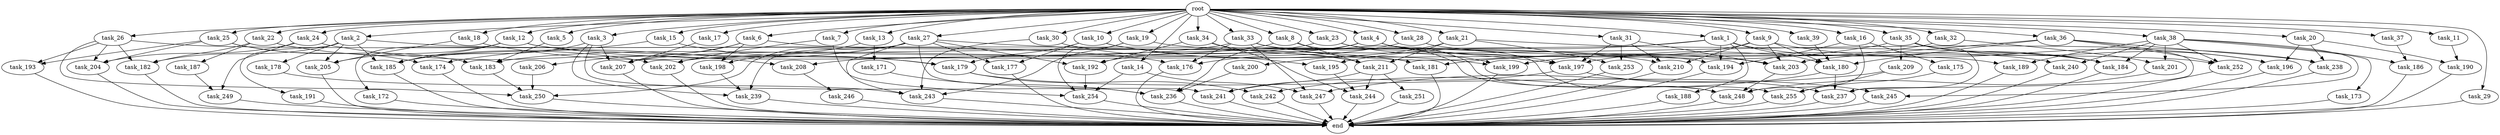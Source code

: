 digraph G {
  root [size="0.000000"];
  task_11 [size="1024.000000"];
  task_239 [size="1047972020224.000000"];
  task_185 [size="1632087572480.000000"];
  task_2 [size="1024.000000"];
  task_34 [size="1024.000000"];
  task_21 [size="1024.000000"];
  task_193 [size="996432412672.000000"];
  task_23 [size="1024.000000"];
  task_35 [size="1024.000000"];
  task_1 [size="1024.000000"];
  task_254 [size="1606317768704.000000"];
  task_33 [size="1024.000000"];
  task_176 [size="850403524608.000000"];
  task_14 [size="1024.000000"];
  task_206 [size="34359738368.000000"];
  task_178 [size="214748364800.000000"];
  task_3 [size="1024.000000"];
  task_249 [size="635655159808.000000"];
  task_236 [size="2018634629120.000000"];
  task_196 [size="1382979469312.000000"];
  task_187 [size="549755813888.000000"];
  task_203 [size="2121713844224.000000"];
  task_28 [size="1024.000000"];
  task_209 [size="214748364800.000000"];
  task_201 [size="1116691496960.000000"];
  task_22 [size="1024.000000"];
  task_242 [size="584115552256.000000"];
  task_5 [size="1024.000000"];
  task_188 [size="309237645312.000000"];
  task_255 [size="1717986918400.000000"];
  task_179 [size="1005022347264.000000"];
  task_173 [size="420906795008.000000"];
  end [size="0.000000"];
  task_183 [size="1700807049216.000000"];
  task_9 [size="1024.000000"];
  task_244 [size="1314259992576.000000"];
  task_250 [size="1520418422784.000000"];
  task_27 [size="1024.000000"];
  task_238 [size="1975684956160.000000"];
  task_195 [size="618475290624.000000"];
  task_20 [size="1024.000000"];
  task_182 [size="901943132160.000000"];
  task_199 [size="1554778161152.000000"];
  task_37 [size="1024.000000"];
  task_245 [size="455266533376.000000"];
  task_194 [size="755914244096.000000"];
  task_30 [size="1024.000000"];
  task_247 [size="1829656068096.000000"];
  task_198 [size="893353197568.000000"];
  task_252 [size="1975684956160.000000"];
  task_39 [size="1024.000000"];
  task_246 [size="858993459200.000000"];
  task_186 [size="455266533376.000000"];
  task_172 [size="858993459200.000000"];
  task_200 [size="858993459200.000000"];
  task_175 [size="309237645312.000000"];
  task_205 [size="1108101562368.000000"];
  task_251 [size="858993459200.000000"];
  task_202 [size="1073741824000.000000"];
  task_8 [size="1024.000000"];
  task_191 [size="214748364800.000000"];
  task_211 [size="1752346656768.000000"];
  task_24 [size="1024.000000"];
  task_31 [size="1024.000000"];
  task_12 [size="1024.000000"];
  task_32 [size="1024.000000"];
  task_189 [size="970662608896.000000"];
  task_171 [size="858993459200.000000"];
  task_243 [size="1735166787584.000000"];
  task_10 [size="1024.000000"];
  task_210 [size="1864015806464.000000"];
  task_29 [size="1024.000000"];
  task_241 [size="1546188226560.000000"];
  task_204 [size="1211180777472.000000"];
  task_208 [size="523986010112.000000"];
  task_192 [size="1425929142272.000000"];
  task_4 [size="1024.000000"];
  task_13 [size="1024.000000"];
  task_36 [size="1024.000000"];
  task_16 [size="1024.000000"];
  task_181 [size="249108103168.000000"];
  task_15 [size="1024.000000"];
  task_174 [size="1554778161152.000000"];
  task_253 [size="1554778161152.000000"];
  task_248 [size="2319282339840.000000"];
  task_18 [size="1024.000000"];
  task_26 [size="1024.000000"];
  task_180 [size="1451698946048.000000"];
  task_25 [size="1024.000000"];
  task_19 [size="1024.000000"];
  task_207 [size="936302870528.000000"];
  task_197 [size="2637109919744.000000"];
  task_38 [size="1024.000000"];
  task_184 [size="1803886264320.000000"];
  task_17 [size="1024.000000"];
  task_190 [size="936302870528.000000"];
  task_237 [size="2010044694528.000000"];
  task_240 [size="635655159808.000000"];
  task_6 [size="1024.000000"];
  task_7 [size="1024.000000"];
  task_177 [size="1245540515840.000000"];

  root -> task_11 [size="1.000000"];
  root -> task_28 [size="1.000000"];
  root -> task_10 [size="1.000000"];
  root -> task_20 [size="1.000000"];
  root -> task_2 [size="1.000000"];
  root -> task_4 [size="1.000000"];
  root -> task_13 [size="1.000000"];
  root -> task_39 [size="1.000000"];
  root -> task_21 [size="1.000000"];
  root -> task_16 [size="1.000000"];
  root -> task_22 [size="1.000000"];
  root -> task_15 [size="1.000000"];
  root -> task_36 [size="1.000000"];
  root -> task_33 [size="1.000000"];
  root -> task_1 [size="1.000000"];
  root -> task_5 [size="1.000000"];
  root -> task_14 [size="1.000000"];
  root -> task_18 [size="1.000000"];
  root -> task_26 [size="1.000000"];
  root -> task_6 [size="1.000000"];
  root -> task_25 [size="1.000000"];
  root -> task_24 [size="1.000000"];
  root -> task_9 [size="1.000000"];
  root -> task_23 [size="1.000000"];
  root -> task_3 [size="1.000000"];
  root -> task_19 [size="1.000000"];
  root -> task_27 [size="1.000000"];
  root -> task_35 [size="1.000000"];
  root -> task_38 [size="1.000000"];
  root -> task_17 [size="1.000000"];
  root -> task_31 [size="1.000000"];
  root -> task_12 [size="1.000000"];
  root -> task_32 [size="1.000000"];
  root -> task_34 [size="1.000000"];
  root -> task_37 [size="1.000000"];
  root -> task_30 [size="1.000000"];
  root -> task_8 [size="1.000000"];
  root -> task_7 [size="1.000000"];
  root -> task_29 [size="1.000000"];
  task_11 -> task_190 [size="75497472.000000"];
  task_239 -> end [size="1.000000"];
  task_185 -> end [size="1.000000"];
  task_2 -> task_191 [size="209715200.000000"];
  task_2 -> task_185 [size="209715200.000000"];
  task_2 -> task_178 [size="209715200.000000"];
  task_2 -> task_182 [size="209715200.000000"];
  task_2 -> task_205 [size="209715200.000000"];
  task_2 -> task_176 [size="209715200.000000"];
  task_34 -> task_244 [size="33554432.000000"];
  task_34 -> task_211 [size="33554432.000000"];
  task_34 -> task_192 [size="33554432.000000"];
  task_21 -> task_211 [size="838860800.000000"];
  task_21 -> task_200 [size="838860800.000000"];
  task_21 -> task_253 [size="838860800.000000"];
  task_21 -> task_184 [size="838860800.000000"];
  task_193 -> end [size="1.000000"];
  task_23 -> task_199 [size="679477248.000000"];
  task_23 -> task_192 [size="679477248.000000"];
  task_23 -> task_248 [size="679477248.000000"];
  task_35 -> task_196 [size="209715200.000000"];
  task_35 -> task_181 [size="209715200.000000"];
  task_35 -> task_209 [size="209715200.000000"];
  task_35 -> task_237 [size="209715200.000000"];
  task_35 -> task_184 [size="209715200.000000"];
  task_1 -> task_180 [size="301989888.000000"];
  task_1 -> task_188 [size="301989888.000000"];
  task_1 -> task_195 [size="301989888.000000"];
  task_1 -> task_194 [size="301989888.000000"];
  task_1 -> task_202 [size="301989888.000000"];
  task_1 -> task_184 [size="301989888.000000"];
  task_254 -> end [size="1.000000"];
  task_33 -> task_203 [size="411041792.000000"];
  task_33 -> task_176 [size="411041792.000000"];
  task_33 -> task_183 [size="411041792.000000"];
  task_33 -> task_247 [size="411041792.000000"];
  task_33 -> task_248 [size="411041792.000000"];
  task_176 -> end [size="1.000000"];
  task_14 -> task_247 [size="536870912.000000"];
  task_14 -> task_254 [size="536870912.000000"];
  task_206 -> task_250 [size="134217728.000000"];
  task_178 -> task_243 [size="301989888.000000"];
  task_3 -> task_207 [size="134217728.000000"];
  task_3 -> task_239 [size="134217728.000000"];
  task_3 -> task_185 [size="134217728.000000"];
  task_3 -> task_241 [size="134217728.000000"];
  task_249 -> end [size="1.000000"];
  task_236 -> end [size="1.000000"];
  task_196 -> end [size="1.000000"];
  task_187 -> task_249 [size="411041792.000000"];
  task_203 -> task_248 [size="838860800.000000"];
  task_28 -> task_176 [size="209715200.000000"];
  task_28 -> task_240 [size="209715200.000000"];
  task_209 -> task_247 [size="838860800.000000"];
  task_209 -> task_255 [size="838860800.000000"];
  task_201 -> task_248 [size="33554432.000000"];
  task_22 -> task_202 [size="536870912.000000"];
  task_22 -> task_187 [size="536870912.000000"];
  task_22 -> task_182 [size="536870912.000000"];
  task_242 -> end [size="1.000000"];
  task_5 -> task_183 [size="411041792.000000"];
  task_188 -> end [size="1.000000"];
  task_255 -> end [size="1.000000"];
  task_179 -> task_242 [size="33554432.000000"];
  task_179 -> task_245 [size="33554432.000000"];
  task_173 -> end [size="1.000000"];
  task_183 -> task_250 [size="536870912.000000"];
  task_9 -> task_199 [size="301989888.000000"];
  task_9 -> task_196 [size="301989888.000000"];
  task_9 -> task_180 [size="301989888.000000"];
  task_9 -> task_210 [size="301989888.000000"];
  task_9 -> task_203 [size="301989888.000000"];
  task_244 -> end [size="1.000000"];
  task_250 -> end [size="1.000000"];
  task_27 -> task_250 [size="679477248.000000"];
  task_27 -> task_239 [size="679477248.000000"];
  task_27 -> task_174 [size="679477248.000000"];
  task_27 -> task_192 [size="679477248.000000"];
  task_27 -> task_197 [size="679477248.000000"];
  task_27 -> task_243 [size="679477248.000000"];
  task_27 -> task_236 [size="679477248.000000"];
  task_27 -> task_177 [size="679477248.000000"];
  task_238 -> end [size="1.000000"];
  task_195 -> task_244 [size="411041792.000000"];
  task_20 -> task_196 [size="838860800.000000"];
  task_20 -> task_238 [size="838860800.000000"];
  task_20 -> task_190 [size="838860800.000000"];
  task_182 -> end [size="1.000000"];
  task_199 -> end [size="1.000000"];
  task_37 -> task_186 [size="33554432.000000"];
  task_245 -> end [size="1.000000"];
  task_194 -> end [size="1.000000"];
  task_30 -> task_243 [size="301989888.000000"];
  task_30 -> task_195 [size="301989888.000000"];
  task_247 -> end [size="1.000000"];
  task_198 -> task_239 [size="209715200.000000"];
  task_252 -> end [size="1.000000"];
  task_39 -> task_180 [size="134217728.000000"];
  task_246 -> end [size="1.000000"];
  task_186 -> end [size="1.000000"];
  task_172 -> end [size="1.000000"];
  task_200 -> task_236 [size="679477248.000000"];
  task_175 -> task_255 [size="536870912.000000"];
  task_205 -> end [size="1.000000"];
  task_251 -> end [size="1.000000"];
  task_202 -> end [size="1.000000"];
  task_8 -> task_255 [size="301989888.000000"];
  task_8 -> task_211 [size="301989888.000000"];
  task_8 -> task_208 [size="301989888.000000"];
  task_191 -> end [size="1.000000"];
  task_211 -> task_251 [size="838860800.000000"];
  task_211 -> task_244 [size="838860800.000000"];
  task_211 -> task_241 [size="838860800.000000"];
  task_24 -> task_204 [size="209715200.000000"];
  task_24 -> task_249 [size="209715200.000000"];
  task_24 -> task_208 [size="209715200.000000"];
  task_31 -> task_203 [size="679477248.000000"];
  task_31 -> task_197 [size="679477248.000000"];
  task_31 -> task_210 [size="679477248.000000"];
  task_31 -> task_253 [size="679477248.000000"];
  task_12 -> task_172 [size="838860800.000000"];
  task_12 -> task_205 [size="838860800.000000"];
  task_12 -> task_185 [size="838860800.000000"];
  task_12 -> task_252 [size="838860800.000000"];
  task_12 -> task_210 [size="838860800.000000"];
  task_32 -> task_197 [size="679477248.000000"];
  task_32 -> task_201 [size="679477248.000000"];
  task_189 -> end [size="1.000000"];
  task_171 -> task_236 [size="75497472.000000"];
  task_243 -> end [size="1.000000"];
  task_10 -> task_179 [size="536870912.000000"];
  task_10 -> task_199 [size="536870912.000000"];
  task_10 -> task_211 [size="536870912.000000"];
  task_10 -> task_177 [size="536870912.000000"];
  task_210 -> end [size="1.000000"];
  task_29 -> end [size="1.000000"];
  task_241 -> end [size="1.000000"];
  task_204 -> end [size="1.000000"];
  task_208 -> task_246 [size="838860800.000000"];
  task_192 -> task_254 [size="411041792.000000"];
  task_4 -> task_207 [size="536870912.000000"];
  task_4 -> task_197 [size="536870912.000000"];
  task_4 -> task_236 [size="536870912.000000"];
  task_4 -> task_189 [size="536870912.000000"];
  task_13 -> task_171 [size="838860800.000000"];
  task_13 -> task_198 [size="838860800.000000"];
  task_36 -> task_203 [size="679477248.000000"];
  task_36 -> task_180 [size="679477248.000000"];
  task_36 -> task_237 [size="679477248.000000"];
  task_36 -> task_238 [size="679477248.000000"];
  task_36 -> task_252 [size="679477248.000000"];
  task_16 -> task_175 [size="301989888.000000"];
  task_16 -> task_194 [size="301989888.000000"];
  task_16 -> task_248 [size="301989888.000000"];
  task_181 -> end [size="1.000000"];
  task_15 -> task_179 [size="411041792.000000"];
  task_15 -> task_185 [size="411041792.000000"];
  task_174 -> end [size="1.000000"];
  task_253 -> end [size="1.000000"];
  task_248 -> end [size="1.000000"];
  task_18 -> task_179 [size="33554432.000000"];
  task_18 -> task_205 [size="33554432.000000"];
  task_26 -> task_193 [size="134217728.000000"];
  task_26 -> task_250 [size="134217728.000000"];
  task_26 -> task_204 [size="134217728.000000"];
  task_26 -> task_194 [size="134217728.000000"];
  task_26 -> task_182 [size="134217728.000000"];
  task_180 -> task_242 [size="536870912.000000"];
  task_180 -> task_237 [size="536870912.000000"];
  task_25 -> task_193 [size="838860800.000000"];
  task_25 -> task_183 [size="838860800.000000"];
  task_25 -> task_204 [size="838860800.000000"];
  task_25 -> task_174 [size="838860800.000000"];
  task_19 -> task_238 [size="411041792.000000"];
  task_19 -> task_243 [size="411041792.000000"];
  task_19 -> task_254 [size="411041792.000000"];
  task_207 -> end [size="1.000000"];
  task_197 -> task_241 [size="536870912.000000"];
  task_197 -> task_237 [size="536870912.000000"];
  task_38 -> task_186 [size="411041792.000000"];
  task_38 -> task_173 [size="411041792.000000"];
  task_38 -> task_252 [size="411041792.000000"];
  task_38 -> task_201 [size="411041792.000000"];
  task_38 -> task_189 [size="411041792.000000"];
  task_38 -> task_245 [size="411041792.000000"];
  task_38 -> task_240 [size="411041792.000000"];
  task_38 -> task_184 [size="411041792.000000"];
  task_184 -> end [size="1.000000"];
  task_17 -> task_207 [size="209715200.000000"];
  task_190 -> end [size="1.000000"];
  task_237 -> end [size="1.000000"];
  task_240 -> end [size="1.000000"];
  task_6 -> task_207 [size="33554432.000000"];
  task_6 -> task_181 [size="33554432.000000"];
  task_6 -> task_206 [size="33554432.000000"];
  task_6 -> task_198 [size="33554432.000000"];
  task_7 -> task_202 [size="209715200.000000"];
  task_7 -> task_254 [size="209715200.000000"];
  task_177 -> end [size="1.000000"];
}
